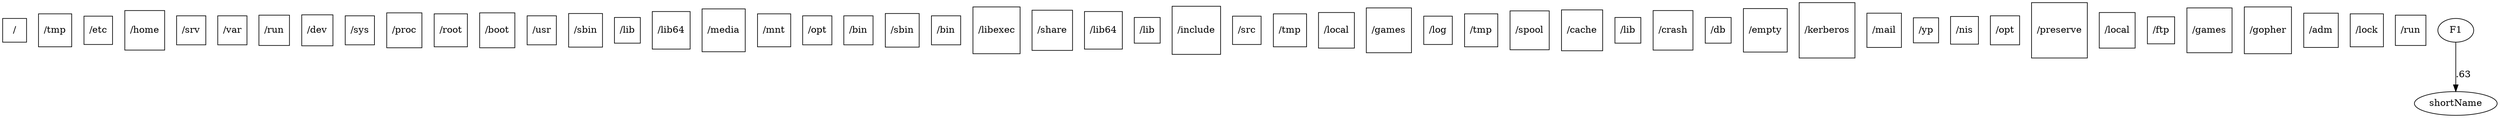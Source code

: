 digraph G {
    splines="FALSE";

    /* Entities */
    r [label="/", shape="square"]
    l11[label="/tmp", shape="square"]
    l12[label="/etc", shape="square"]
    l13[label="/home", shape="square"]
    l14[label="/srv", shape="square"]
    l15[label="/var", shape="square"]
    l16[label="/run", shape="square"]
    l17[label="/dev", shape="square"]
    l18[label="/sys", shape="square"]
    l19[label="/proc", shape="square"]
    l110[label="/root", shape="square"]
    l111[label="/boot", shape="square"]
    l112[label="/usr", shape="square"]
    l113[label="/sbin", shape="square"]
    l114[label="/lib", shape="square"]
    l115[label="/lib64", shape="square"]
    l116[label="/media", shape="square"]
    l117[label="/mnt", shape="square"]
    l118[label="/opt", shape="square"]
    l119[label="/bin", shape="square"]
    l2u1[label="/sbin", shape="square"]
    # /usr
    l2u2[label="/bin", shape="square"]
    l2u3[label="/libexec", shape="square"]
    l2u4[label="/share", shape="square"]
    l2u5[label="/lib64", shape="square"]
    l2u6[label="/lib", shape="square"]
    l2u7[label="/include", shape="square"]
    l2u8[label="/src", shape="square"]
    l2u9[label="/tmp", shape="square"]
    l2u10[label="/local", shape="square"]
    l2u11[label="/games", shape="square"]
    # /var
    l2v1[label="/log", shape="square"]
    l2v2[label="/tmp", shape="square"]
    l2v3[label="/spool", shape="square"]
    l2v4[label="/cache", shape="square"]
    l2v5[label="/lib", shape="square"]
    l2v6[label="/crash", shape="square"]
    l2v7[label="/db", shape="square"]
    l2v8[label="/empty", shape="square"]
    l2v9[label="/kerberos", shape="square"]
    l2v10[label="/mail", shape="square"]
    l2v11[label="/yp", shape="square"]
    l2v12[label="/nis", shape="square"]
    l2v13[label="/opt", shape="square"]
    l2v14[label="/preserve", shape="square"]
    l2v15[label="/local", shape="square"]
    l2v16[label="/ftp", shape="square"]
    l2v17[label="/games", shape="square"]
    l2v18[label="/gopher", shape="square"]
    l2v19[label="/adm", shape="square"]
    l2v20[label="/lock", shape="square"]
    l2v21[label="/run", shape="square"]
    /* Relationships */
    F1 -> shortName[label=".63"]

    /* Ranks */
    { rank=same; shortName; };
}
